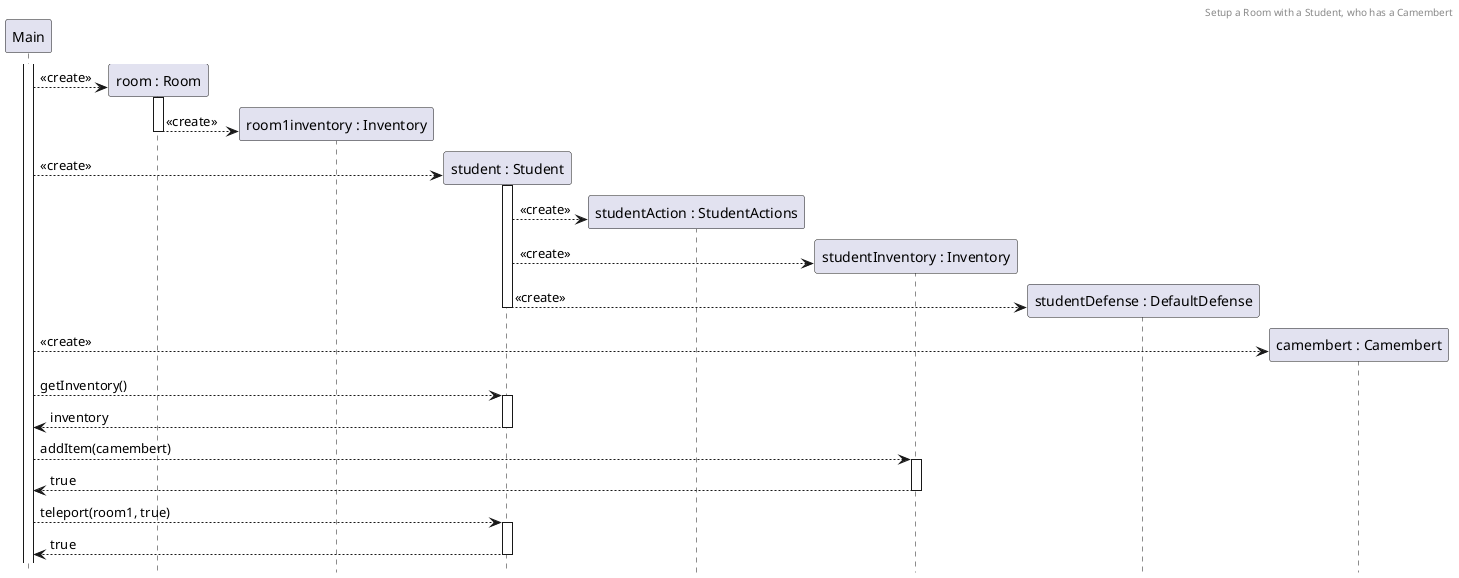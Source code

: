 @startuml UseCamembert
header Setup a Room with a Student, who has a Camembert
hide footbox

participant main as "Main"
activate main

create room1 as "room : Room"
main --> room1 ++: <<create>>
create r1inv as "room1inventory : Inventory"
room1 --> r1inv --: <<create>>

create student as "student : Student"
main --> student ++: <<create>>
create studentAction as "studentAction : StudentActions"
student --> studentAction : <<create>>
create inventory as "studentInventory : Inventory"
student --> inventory : <<create>>
create defense as "studentDefense : DefaultDefense"
student --> defense --: <<create>>
create cam as "camembert : Camembert"
main --> cam: <<create>>

main --> student ++: getInventory()
return inventory

main --> inventory ++: addItem(camembert)
return true

main --> student ++ : teleport(room1, true)
return true
' ez garantált, hiszen a szoba mérete legalább 1

@enduml